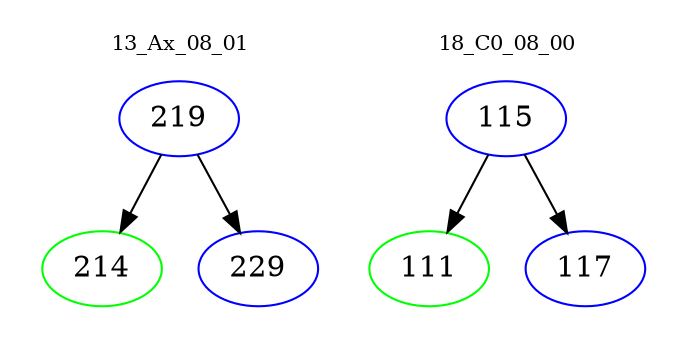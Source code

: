 digraph{
subgraph cluster_0 {
color = white
label = "13_Ax_08_01";
fontsize=10;
T0_219 [label="219", color="blue"]
T0_219 -> T0_214 [color="black"]
T0_214 [label="214", color="green"]
T0_219 -> T0_229 [color="black"]
T0_229 [label="229", color="blue"]
}
subgraph cluster_1 {
color = white
label = "18_C0_08_00";
fontsize=10;
T1_115 [label="115", color="blue"]
T1_115 -> T1_111 [color="black"]
T1_111 [label="111", color="green"]
T1_115 -> T1_117 [color="black"]
T1_117 [label="117", color="blue"]
}
}
